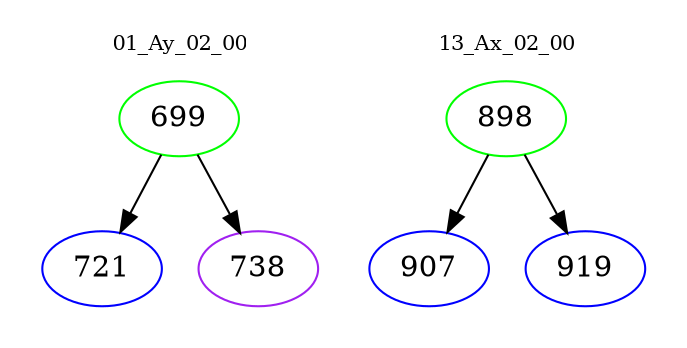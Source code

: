 digraph{
subgraph cluster_0 {
color = white
label = "01_Ay_02_00";
fontsize=10;
T0_699 [label="699", color="green"]
T0_699 -> T0_721 [color="black"]
T0_721 [label="721", color="blue"]
T0_699 -> T0_738 [color="black"]
T0_738 [label="738", color="purple"]
}
subgraph cluster_1 {
color = white
label = "13_Ax_02_00";
fontsize=10;
T1_898 [label="898", color="green"]
T1_898 -> T1_907 [color="black"]
T1_907 [label="907", color="blue"]
T1_898 -> T1_919 [color="black"]
T1_919 [label="919", color="blue"]
}
}
